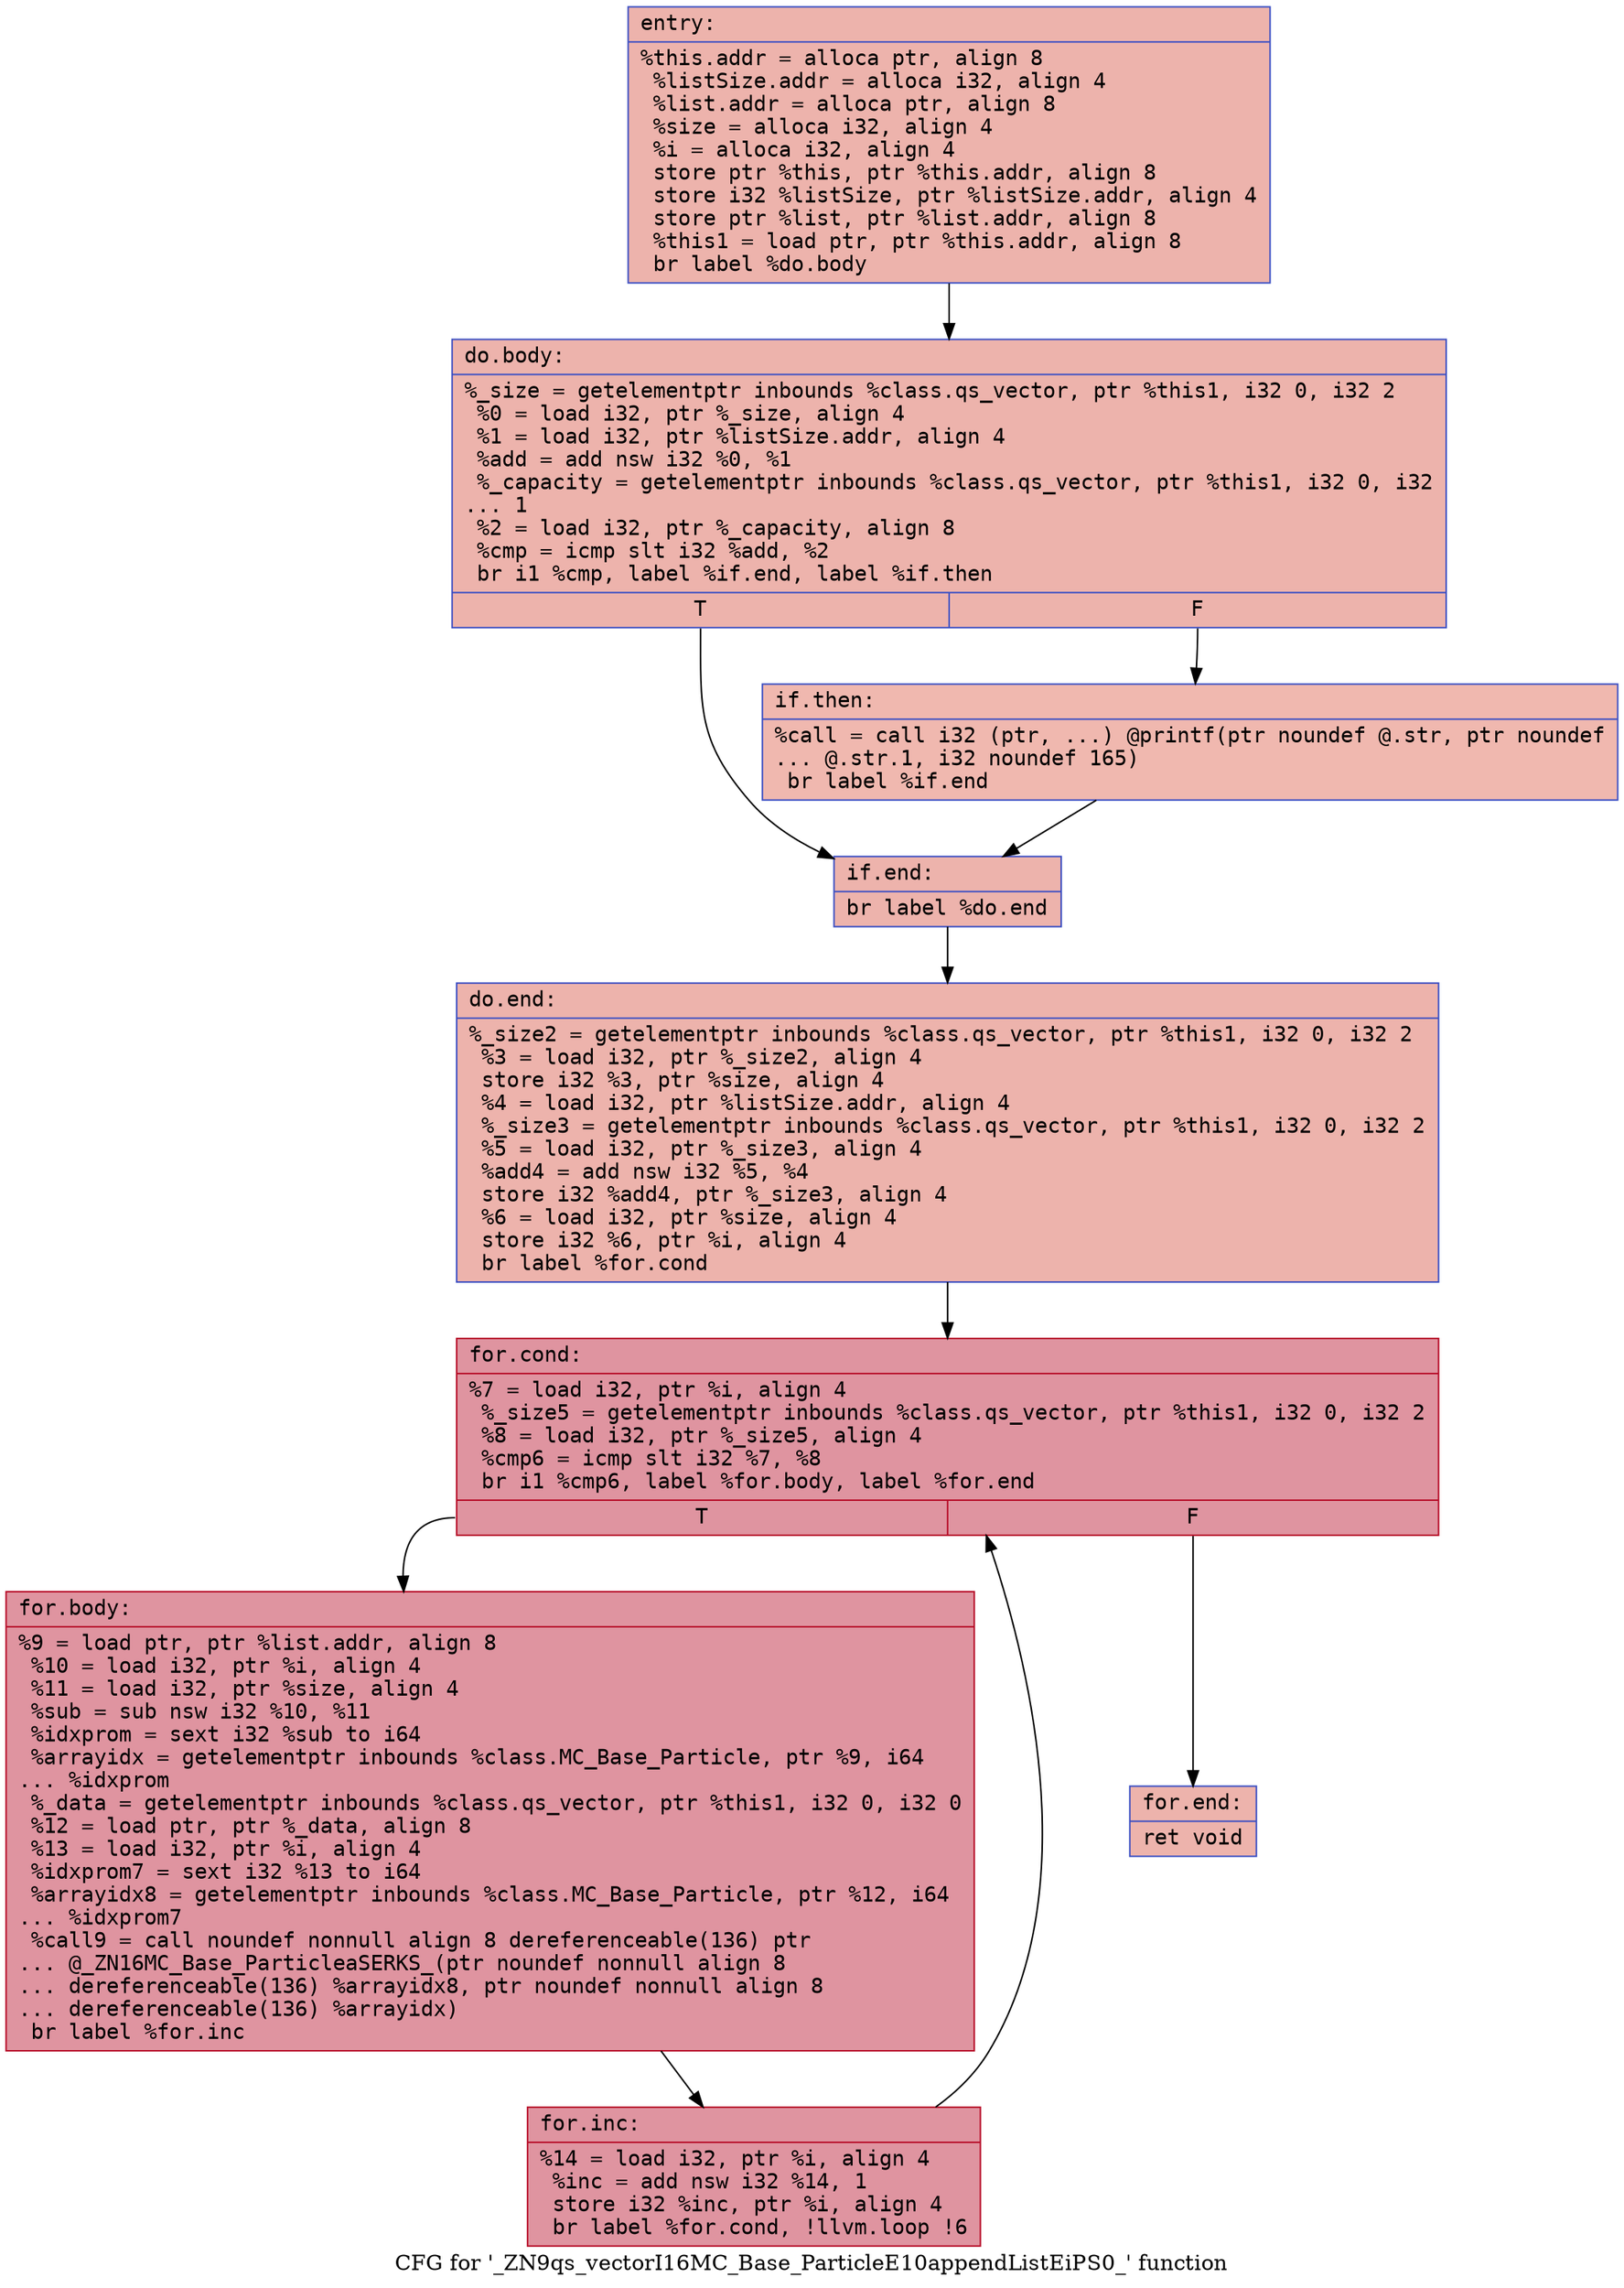 digraph "CFG for '_ZN9qs_vectorI16MC_Base_ParticleE10appendListEiPS0_' function" {
	label="CFG for '_ZN9qs_vectorI16MC_Base_ParticleE10appendListEiPS0_' function";

	Node0x55f6925459e0 [shape=record,color="#3d50c3ff", style=filled, fillcolor="#d6524470" fontname="Courier",label="{entry:\l|  %this.addr = alloca ptr, align 8\l  %listSize.addr = alloca i32, align 4\l  %list.addr = alloca ptr, align 8\l  %size = alloca i32, align 4\l  %i = alloca i32, align 4\l  store ptr %this, ptr %this.addr, align 8\l  store i32 %listSize, ptr %listSize.addr, align 4\l  store ptr %list, ptr %list.addr, align 8\l  %this1 = load ptr, ptr %this.addr, align 8\l  br label %do.body\l}"];
	Node0x55f6925459e0 -> Node0x55f692545f50[tooltip="entry -> do.body\nProbability 100.00%" ];
	Node0x55f692545f50 [shape=record,color="#3d50c3ff", style=filled, fillcolor="#d6524470" fontname="Courier",label="{do.body:\l|  %_size = getelementptr inbounds %class.qs_vector, ptr %this1, i32 0, i32 2\l  %0 = load i32, ptr %_size, align 4\l  %1 = load i32, ptr %listSize.addr, align 4\l  %add = add nsw i32 %0, %1\l  %_capacity = getelementptr inbounds %class.qs_vector, ptr %this1, i32 0, i32\l... 1\l  %2 = load i32, ptr %_capacity, align 8\l  %cmp = icmp slt i32 %add, %2\l  br i1 %cmp, label %if.end, label %if.then\l|{<s0>T|<s1>F}}"];
	Node0x55f692545f50:s0 -> Node0x55f692546680[tooltip="do.body -> if.end\nProbability 50.00%" ];
	Node0x55f692545f50:s1 -> Node0x55f6925466f0[tooltip="do.body -> if.then\nProbability 50.00%" ];
	Node0x55f6925466f0 [shape=record,color="#3d50c3ff", style=filled, fillcolor="#dc5d4a70" fontname="Courier",label="{if.then:\l|  %call = call i32 (ptr, ...) @printf(ptr noundef @.str, ptr noundef\l... @.str.1, i32 noundef 165)\l  br label %if.end\l}"];
	Node0x55f6925466f0 -> Node0x55f692546680[tooltip="if.then -> if.end\nProbability 100.00%" ];
	Node0x55f692546680 [shape=record,color="#3d50c3ff", style=filled, fillcolor="#d6524470" fontname="Courier",label="{if.end:\l|  br label %do.end\l}"];
	Node0x55f692546680 -> Node0x55f6925469a0[tooltip="if.end -> do.end\nProbability 100.00%" ];
	Node0x55f6925469a0 [shape=record,color="#3d50c3ff", style=filled, fillcolor="#d6524470" fontname="Courier",label="{do.end:\l|  %_size2 = getelementptr inbounds %class.qs_vector, ptr %this1, i32 0, i32 2\l  %3 = load i32, ptr %_size2, align 4\l  store i32 %3, ptr %size, align 4\l  %4 = load i32, ptr %listSize.addr, align 4\l  %_size3 = getelementptr inbounds %class.qs_vector, ptr %this1, i32 0, i32 2\l  %5 = load i32, ptr %_size3, align 4\l  %add4 = add nsw i32 %5, %4\l  store i32 %add4, ptr %_size3, align 4\l  %6 = load i32, ptr %size, align 4\l  store i32 %6, ptr %i, align 4\l  br label %for.cond\l}"];
	Node0x55f6925469a0 -> Node0x55f6925470d0[tooltip="do.end -> for.cond\nProbability 100.00%" ];
	Node0x55f6925470d0 [shape=record,color="#b70d28ff", style=filled, fillcolor="#b70d2870" fontname="Courier",label="{for.cond:\l|  %7 = load i32, ptr %i, align 4\l  %_size5 = getelementptr inbounds %class.qs_vector, ptr %this1, i32 0, i32 2\l  %8 = load i32, ptr %_size5, align 4\l  %cmp6 = icmp slt i32 %7, %8\l  br i1 %cmp6, label %for.body, label %for.end\l|{<s0>T|<s1>F}}"];
	Node0x55f6925470d0:s0 -> Node0x55f692547770[tooltip="for.cond -> for.body\nProbability 96.88%" ];
	Node0x55f6925470d0:s1 -> Node0x55f6925477f0[tooltip="for.cond -> for.end\nProbability 3.12%" ];
	Node0x55f692547770 [shape=record,color="#b70d28ff", style=filled, fillcolor="#b70d2870" fontname="Courier",label="{for.body:\l|  %9 = load ptr, ptr %list.addr, align 8\l  %10 = load i32, ptr %i, align 4\l  %11 = load i32, ptr %size, align 4\l  %sub = sub nsw i32 %10, %11\l  %idxprom = sext i32 %sub to i64\l  %arrayidx = getelementptr inbounds %class.MC_Base_Particle, ptr %9, i64\l... %idxprom\l  %_data = getelementptr inbounds %class.qs_vector, ptr %this1, i32 0, i32 0\l  %12 = load ptr, ptr %_data, align 8\l  %13 = load i32, ptr %i, align 4\l  %idxprom7 = sext i32 %13 to i64\l  %arrayidx8 = getelementptr inbounds %class.MC_Base_Particle, ptr %12, i64\l... %idxprom7\l  %call9 = call noundef nonnull align 8 dereferenceable(136) ptr\l... @_ZN16MC_Base_ParticleaSERKS_(ptr noundef nonnull align 8\l... dereferenceable(136) %arrayidx8, ptr noundef nonnull align 8\l... dereferenceable(136) %arrayidx)\l  br label %for.inc\l}"];
	Node0x55f692547770 -> Node0x55f692548200[tooltip="for.body -> for.inc\nProbability 100.00%" ];
	Node0x55f692548200 [shape=record,color="#b70d28ff", style=filled, fillcolor="#b70d2870" fontname="Courier",label="{for.inc:\l|  %14 = load i32, ptr %i, align 4\l  %inc = add nsw i32 %14, 1\l  store i32 %inc, ptr %i, align 4\l  br label %for.cond, !llvm.loop !6\l}"];
	Node0x55f692548200 -> Node0x55f6925470d0[tooltip="for.inc -> for.cond\nProbability 100.00%" ];
	Node0x55f6925477f0 [shape=record,color="#3d50c3ff", style=filled, fillcolor="#d6524470" fontname="Courier",label="{for.end:\l|  ret void\l}"];
}
